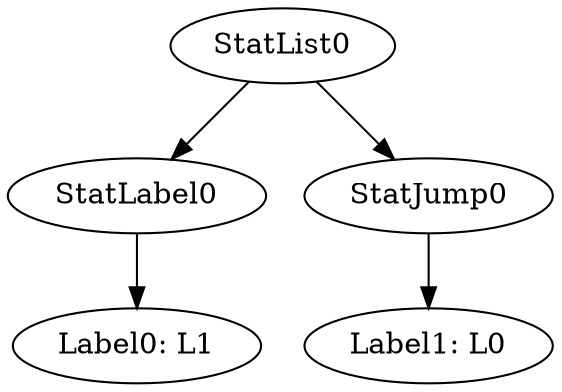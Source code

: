 digraph {
	ordering = out;
	StatJump0 -> "Label1: L0";
	StatList0 -> StatLabel0;
	StatList0 -> StatJump0;
	StatLabel0 -> "Label0: L1";
}


